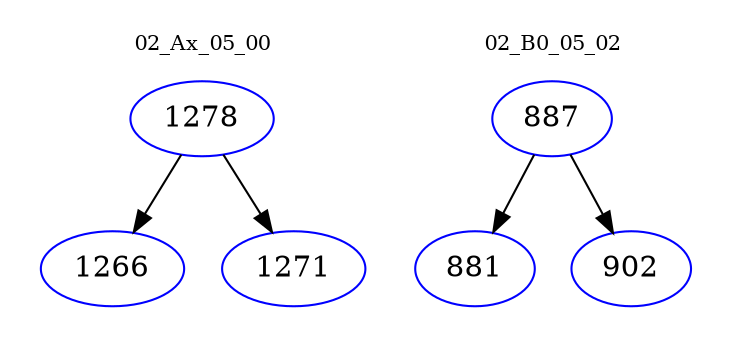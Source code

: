 digraph{
subgraph cluster_0 {
color = white
label = "02_Ax_05_00";
fontsize=10;
T0_1278 [label="1278", color="blue"]
T0_1278 -> T0_1266 [color="black"]
T0_1266 [label="1266", color="blue"]
T0_1278 -> T0_1271 [color="black"]
T0_1271 [label="1271", color="blue"]
}
subgraph cluster_1 {
color = white
label = "02_B0_05_02";
fontsize=10;
T1_887 [label="887", color="blue"]
T1_887 -> T1_881 [color="black"]
T1_881 [label="881", color="blue"]
T1_887 -> T1_902 [color="black"]
T1_902 [label="902", color="blue"]
}
}
